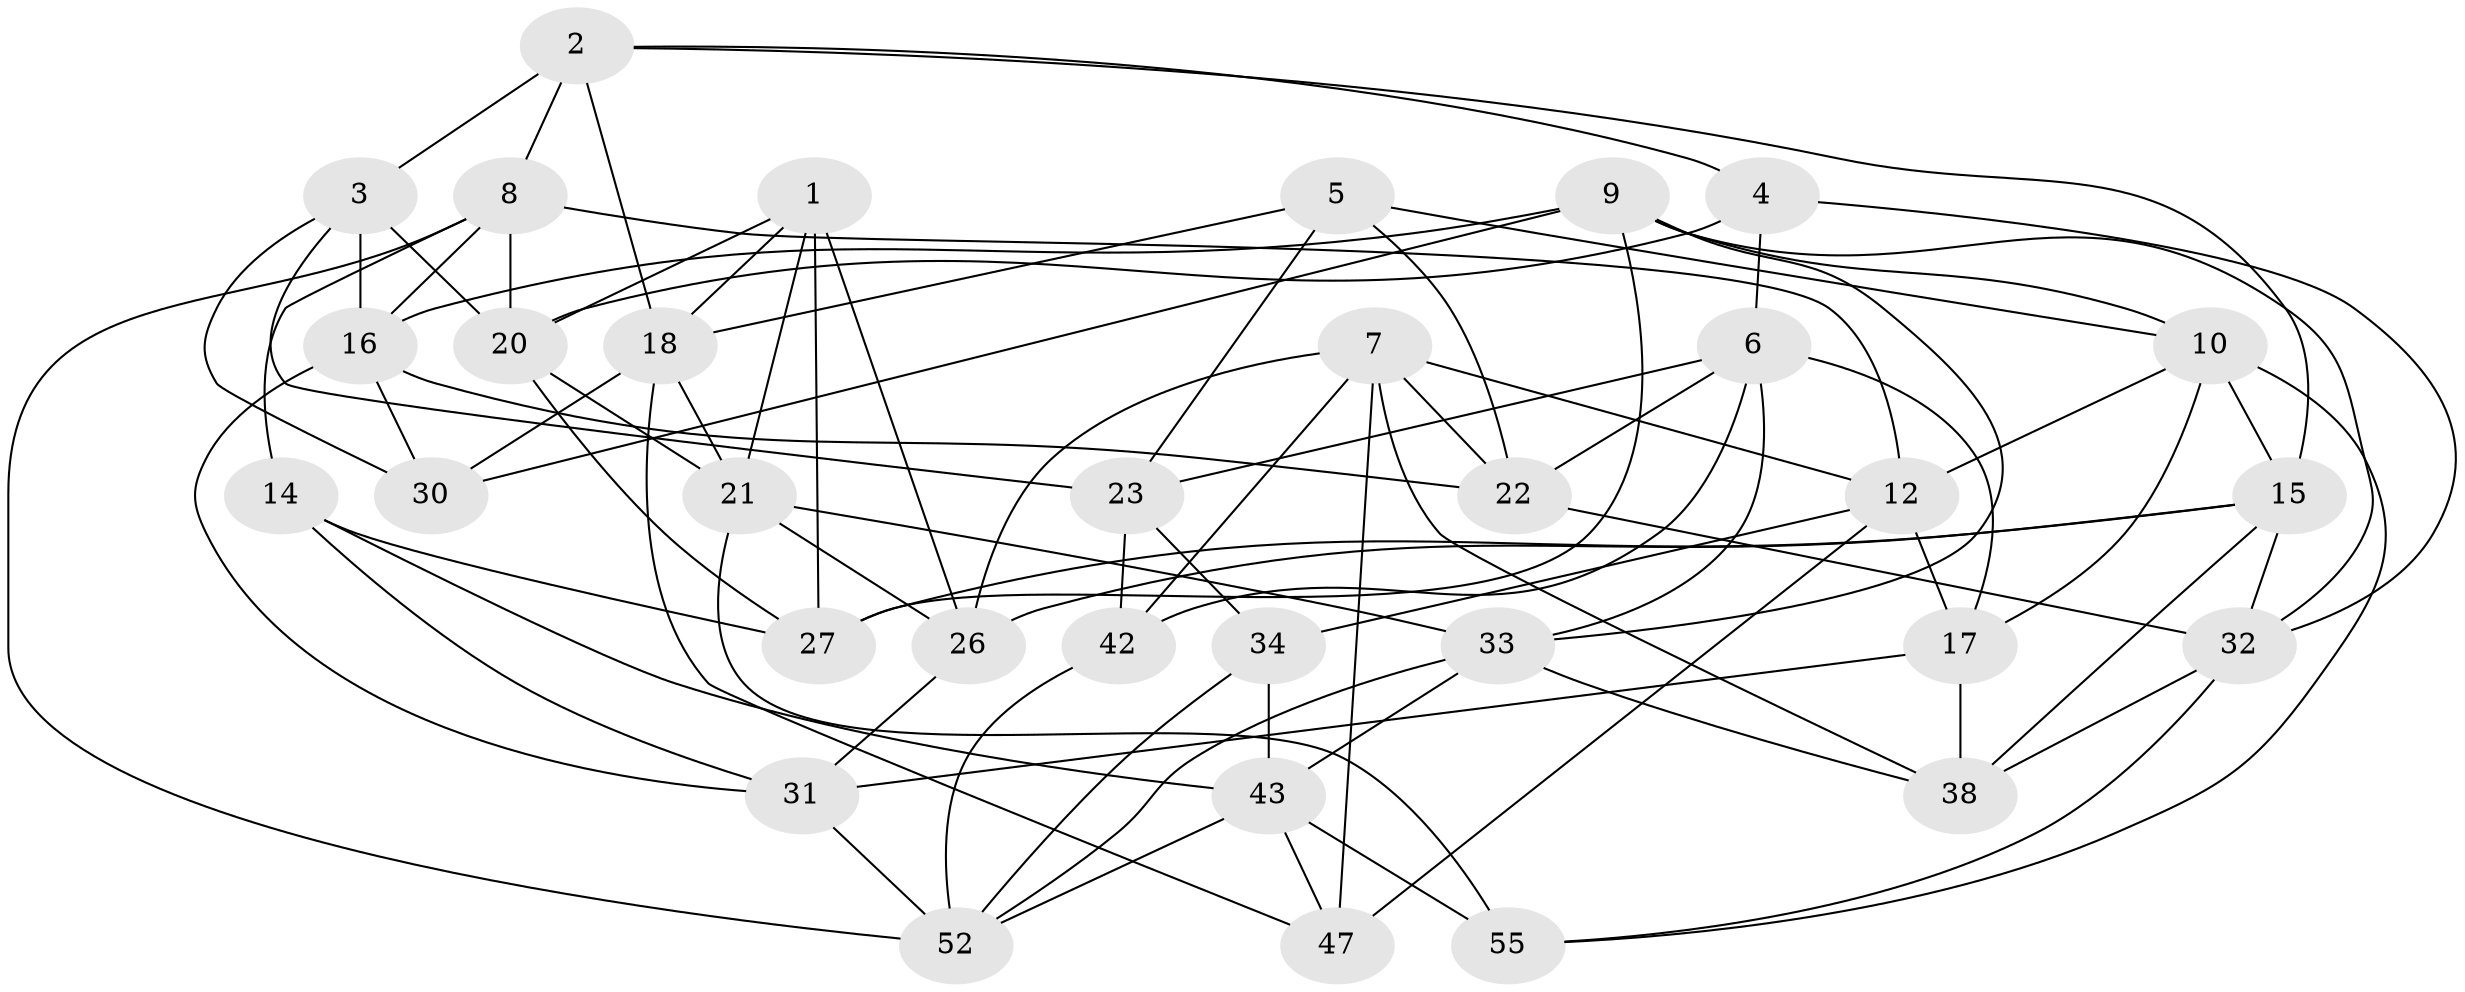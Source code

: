 // original degree distribution, {4: 1.0}
// Generated by graph-tools (version 1.1) at 2025/42/03/06/25 10:42:26]
// undirected, 33 vertices, 86 edges
graph export_dot {
graph [start="1"]
  node [color=gray90,style=filled];
  1 [super="+11"];
  2 [super="+37"];
  3 [super="+24"];
  4;
  5 [super="+13"];
  6 [super="+28"];
  7 [super="+19"];
  8 [super="+46"];
  9 [super="+41"];
  10 [super="+36"];
  12 [super="+29"];
  14;
  15 [super="+58"];
  16 [super="+49"];
  17 [super="+45"];
  18 [super="+44"];
  20 [super="+51"];
  21 [super="+39"];
  22 [super="+53"];
  23 [super="+25"];
  26 [super="+59"];
  27 [super="+40"];
  30;
  31 [super="+35"];
  32 [super="+56"];
  33 [super="+48"];
  34;
  38 [super="+50"];
  42;
  43 [super="+54"];
  47;
  52 [super="+57"];
  55;
  1 -- 20;
  1 -- 27 [weight=2];
  1 -- 18;
  1 -- 26;
  1 -- 21;
  2 -- 3 [weight=2];
  2 -- 18;
  2 -- 8;
  2 -- 4;
  2 -- 15;
  3 -- 20;
  3 -- 23;
  3 -- 16;
  3 -- 30;
  4 -- 6;
  4 -- 32;
  4 -- 20;
  5 -- 22 [weight=2];
  5 -- 23 [weight=2];
  5 -- 18;
  5 -- 10;
  6 -- 22;
  6 -- 17;
  6 -- 33;
  6 -- 42;
  6 -- 23;
  7 -- 42;
  7 -- 47;
  7 -- 26;
  7 -- 12;
  7 -- 22;
  7 -- 38;
  8 -- 12;
  8 -- 52;
  8 -- 14;
  8 -- 16;
  8 -- 20;
  9 -- 10;
  9 -- 33;
  9 -- 30;
  9 -- 16;
  9 -- 32;
  9 -- 27;
  10 -- 17;
  10 -- 12;
  10 -- 55;
  10 -- 15;
  12 -- 34;
  12 -- 17;
  12 -- 47;
  14 -- 27;
  14 -- 31;
  14 -- 43;
  15 -- 27;
  15 -- 38;
  15 -- 26;
  15 -- 32;
  16 -- 30;
  16 -- 22;
  16 -- 31;
  17 -- 31;
  17 -- 38 [weight=2];
  18 -- 47;
  18 -- 30;
  18 -- 21;
  20 -- 21;
  20 -- 27;
  21 -- 33;
  21 -- 55;
  21 -- 26;
  22 -- 32;
  23 -- 42;
  23 -- 34;
  26 -- 31 [weight=2];
  31 -- 52;
  32 -- 55;
  32 -- 38;
  33 -- 43;
  33 -- 52;
  33 -- 38;
  34 -- 43;
  34 -- 52;
  42 -- 52;
  43 -- 55;
  43 -- 47;
  43 -- 52;
}
